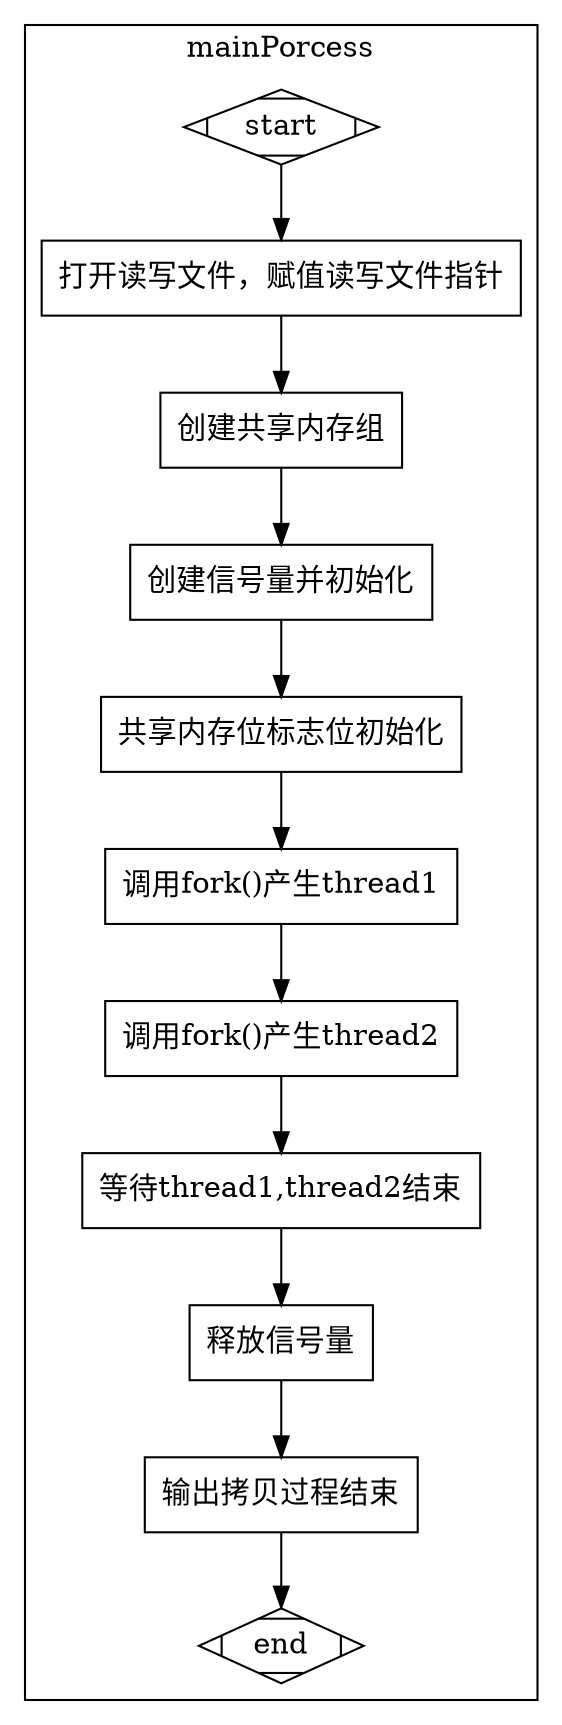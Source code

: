 digraph 3.3
{
    subgraph cluster
    {
            label=mainPorcess
            start [shape=Mdiamond];
            end [shape=Mdiamond];
            node [shape="record"];
            start
            ->打开读写文件，赋值读写文件指针
            ->创建共享内存组
            ->创建信号量并初始化
            ->共享内存位标志位初始化
            ->"调用fork()产生thread1"
            ->"调用fork()产生thread2"        
            ->"等待thread1,thread2结束"
            ->释放信号量
            ->输出拷贝过程结束
            ->end
    }
    subgraph cluster1
    {
        label=thread1
        start [shape=Mdiamond];
        end [shape=Mdiamond];
        node [shape="record"];

    }
}